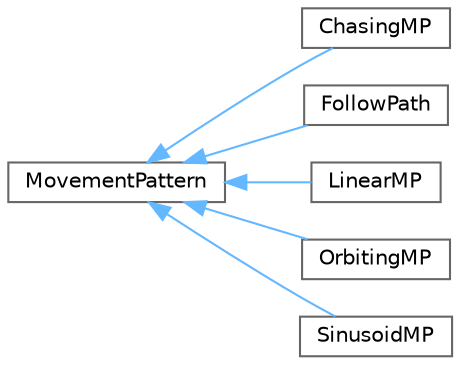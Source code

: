 digraph "Graphical Class Hierarchy"
{
 // LATEX_PDF_SIZE
  bgcolor="transparent";
  edge [fontname=Helvetica,fontsize=10,labelfontname=Helvetica,labelfontsize=10];
  node [fontname=Helvetica,fontsize=10,shape=box,height=0.2,width=0.4];
  rankdir="LR";
  Node0 [id="Node000000",label="MovementPattern",height=0.2,width=0.4,color="grey40", fillcolor="white", style="filled",URL="$class_movement_patterns_1_1_movement_pattern.html",tooltip="Defines calculations for the position of an entity in the next frame based on its properties."];
  Node0 -> Node1 [id="edge4_Node000000_Node000001",dir="back",color="steelblue1",style="solid",tooltip=" "];
  Node1 [id="Node000001",label="ChasingMP",height=0.2,width=0.4,color="grey40", fillcolor="white", style="filled",URL="$class_movement_patterns_1_1_chasing_m_p.html",tooltip="Entity chases a target for a set amount of time and then continues in a straight line."];
  Node0 -> Node2 [id="edge5_Node000000_Node000002",dir="back",color="steelblue1",style="solid",tooltip=" "];
  Node2 [id="Node000002",label="FollowPath",height=0.2,width=0.4,color="grey40", fillcolor="white", style="filled",URL="$class_movement_patterns_1_1_follow_path.html",tooltip="Utilizes PathCreator tool created by Sebastian Lague. Traces a path and moves along it."];
  Node0 -> Node3 [id="edge6_Node000000_Node000003",dir="back",color="steelblue1",style="solid",tooltip=" "];
  Node3 [id="Node000003",label="LinearMP",height=0.2,width=0.4,color="grey40", fillcolor="white", style="filled",URL="$class_movement_patterns_1_1_linear_m_p.html",tooltip="Moves along a straight line."];
  Node0 -> Node4 [id="edge7_Node000000_Node000004",dir="back",color="steelblue1",style="solid",tooltip=" "];
  Node4 [id="Node000004",label="OrbitingMP",height=0.2,width=0.4,color="grey40", fillcolor="white", style="filled",URL="$class_movement_patterns_1_1_orbiting_m_p.html",tooltip="Forms a circular orbit around targeted object."];
  Node0 -> Node5 [id="edge8_Node000000_Node000005",dir="back",color="steelblue1",style="solid",tooltip=" "];
  Node5 [id="Node000005",label="SinusoidMP",height=0.2,width=0.4,color="grey40", fillcolor="white", style="filled",URL="$class_movement_patterns_1_1_sinusoid_m_p.html",tooltip="Produces and follows a sine wave shaped path. The sine wave can be rotated by specifying the axis of ..."];
}
